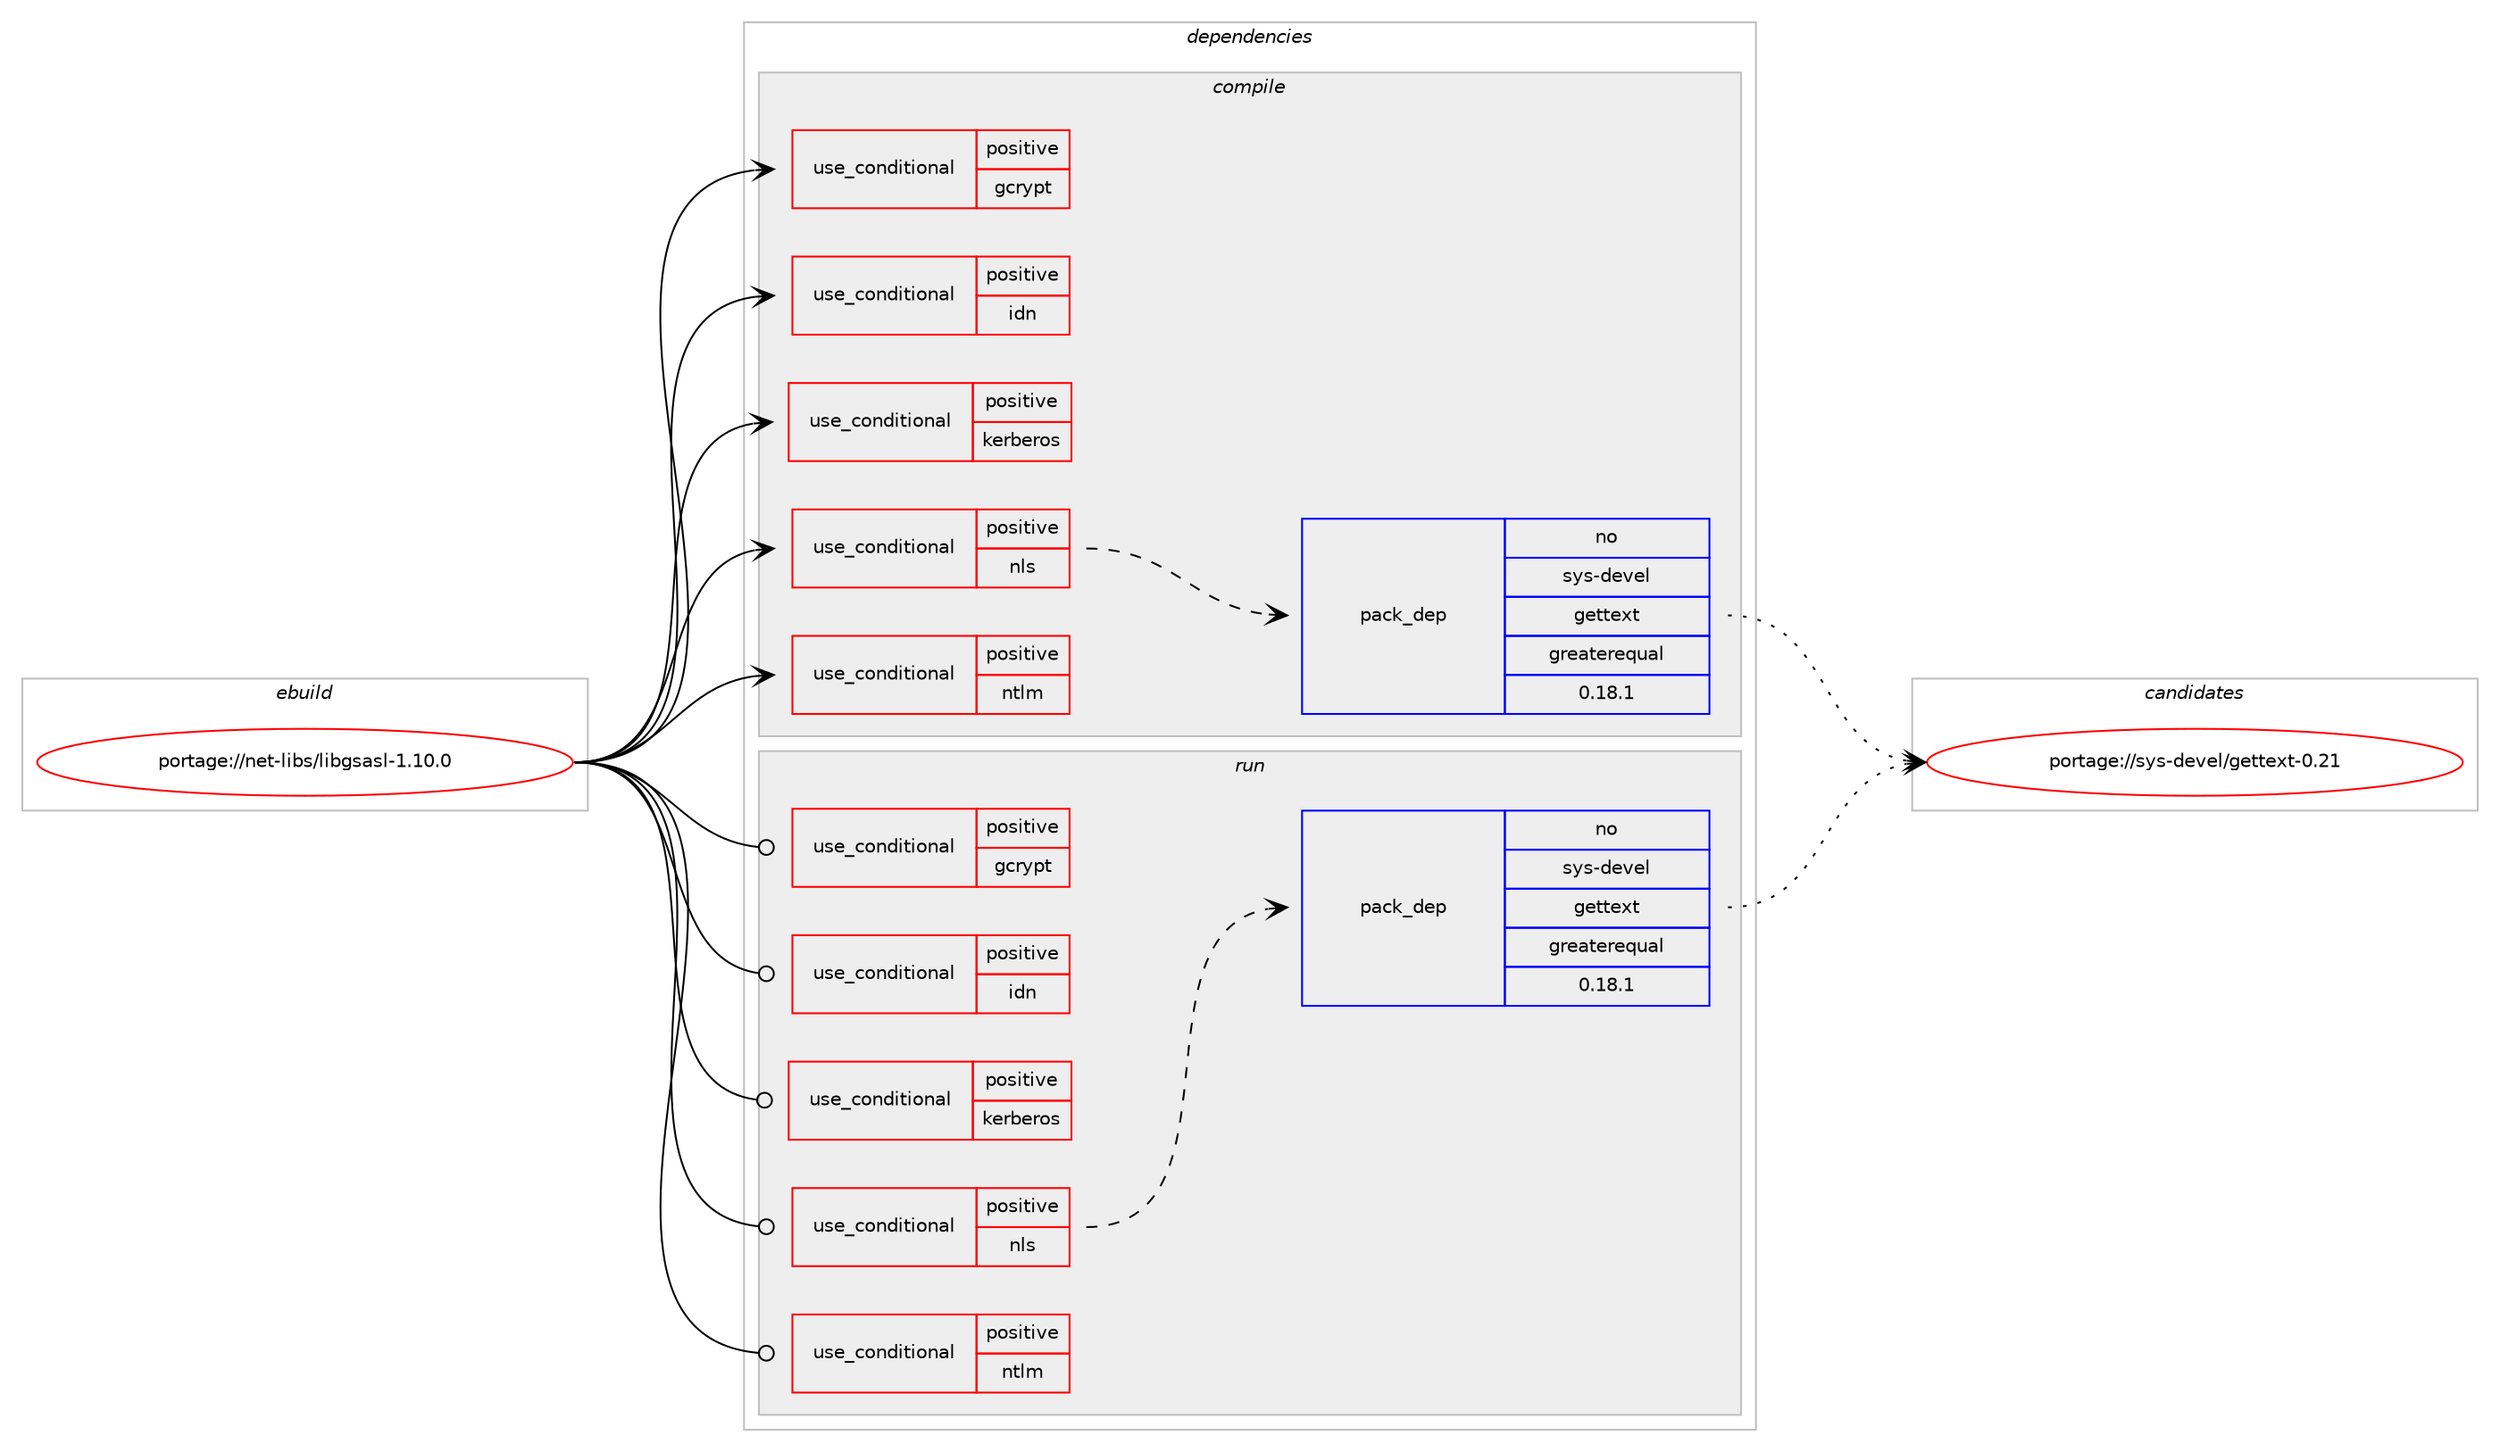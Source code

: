 digraph prolog {

# *************
# Graph options
# *************

newrank=true;
concentrate=true;
compound=true;
graph [rankdir=LR,fontname=Helvetica,fontsize=10,ranksep=1.5];#, ranksep=2.5, nodesep=0.2];
edge  [arrowhead=vee];
node  [fontname=Helvetica,fontsize=10];

# **********
# The ebuild
# **********

subgraph cluster_leftcol {
color=gray;
rank=same;
label=<<i>ebuild</i>>;
id [label="portage://net-libs/libgsasl-1.10.0", color=red, width=4, href="../net-libs/libgsasl-1.10.0.svg"];
}

# ****************
# The dependencies
# ****************

subgraph cluster_midcol {
color=gray;
label=<<i>dependencies</i>>;
subgraph cluster_compile {
fillcolor="#eeeeee";
style=filled;
label=<<i>compile</i>>;
subgraph cond322 {
dependency562 [label=<<TABLE BORDER="0" CELLBORDER="1" CELLSPACING="0" CELLPADDING="4"><TR><TD ROWSPAN="3" CELLPADDING="10">use_conditional</TD></TR><TR><TD>positive</TD></TR><TR><TD>gcrypt</TD></TR></TABLE>>, shape=none, color=red];
# *** BEGIN UNKNOWN DEPENDENCY TYPE (TODO) ***
# dependency562 -> package_dependency(portage://net-libs/libgsasl-1.10.0,install,no,dev-libs,libgcrypt,none,[,,],[slot(0),equal],[])
# *** END UNKNOWN DEPENDENCY TYPE (TODO) ***

}
id:e -> dependency562:w [weight=20,style="solid",arrowhead="vee"];
subgraph cond323 {
dependency563 [label=<<TABLE BORDER="0" CELLBORDER="1" CELLSPACING="0" CELLPADDING="4"><TR><TD ROWSPAN="3" CELLPADDING="10">use_conditional</TD></TR><TR><TD>positive</TD></TR><TR><TD>idn</TD></TR></TABLE>>, shape=none, color=red];
# *** BEGIN UNKNOWN DEPENDENCY TYPE (TODO) ***
# dependency563 -> package_dependency(portage://net-libs/libgsasl-1.10.0,install,no,net-dns,libidn,none,[,,],any_same_slot,[])
# *** END UNKNOWN DEPENDENCY TYPE (TODO) ***

}
id:e -> dependency563:w [weight=20,style="solid",arrowhead="vee"];
subgraph cond324 {
dependency564 [label=<<TABLE BORDER="0" CELLBORDER="1" CELLSPACING="0" CELLPADDING="4"><TR><TD ROWSPAN="3" CELLPADDING="10">use_conditional</TD></TR><TR><TD>positive</TD></TR><TR><TD>kerberos</TD></TR></TABLE>>, shape=none, color=red];
# *** BEGIN UNKNOWN DEPENDENCY TYPE (TODO) ***
# dependency564 -> package_dependency(portage://net-libs/libgsasl-1.10.0,install,no,virtual,krb5,none,[,,],[],[])
# *** END UNKNOWN DEPENDENCY TYPE (TODO) ***

}
id:e -> dependency564:w [weight=20,style="solid",arrowhead="vee"];
subgraph cond325 {
dependency565 [label=<<TABLE BORDER="0" CELLBORDER="1" CELLSPACING="0" CELLPADDING="4"><TR><TD ROWSPAN="3" CELLPADDING="10">use_conditional</TD></TR><TR><TD>positive</TD></TR><TR><TD>nls</TD></TR></TABLE>>, shape=none, color=red];
subgraph pack235 {
dependency566 [label=<<TABLE BORDER="0" CELLBORDER="1" CELLSPACING="0" CELLPADDING="4" WIDTH="220"><TR><TD ROWSPAN="6" CELLPADDING="30">pack_dep</TD></TR><TR><TD WIDTH="110">no</TD></TR><TR><TD>sys-devel</TD></TR><TR><TD>gettext</TD></TR><TR><TD>greaterequal</TD></TR><TR><TD>0.18.1</TD></TR></TABLE>>, shape=none, color=blue];
}
dependency565:e -> dependency566:w [weight=20,style="dashed",arrowhead="vee"];
}
id:e -> dependency565:w [weight=20,style="solid",arrowhead="vee"];
subgraph cond326 {
dependency567 [label=<<TABLE BORDER="0" CELLBORDER="1" CELLSPACING="0" CELLPADDING="4"><TR><TD ROWSPAN="3" CELLPADDING="10">use_conditional</TD></TR><TR><TD>positive</TD></TR><TR><TD>ntlm</TD></TR></TABLE>>, shape=none, color=red];
# *** BEGIN UNKNOWN DEPENDENCY TYPE (TODO) ***
# dependency567 -> package_dependency(portage://net-libs/libgsasl-1.10.0,install,no,net-libs,libntlm,none,[,,],[],[])
# *** END UNKNOWN DEPENDENCY TYPE (TODO) ***

}
id:e -> dependency567:w [weight=20,style="solid",arrowhead="vee"];
}
subgraph cluster_compileandrun {
fillcolor="#eeeeee";
style=filled;
label=<<i>compile and run</i>>;
}
subgraph cluster_run {
fillcolor="#eeeeee";
style=filled;
label=<<i>run</i>>;
subgraph cond327 {
dependency568 [label=<<TABLE BORDER="0" CELLBORDER="1" CELLSPACING="0" CELLPADDING="4"><TR><TD ROWSPAN="3" CELLPADDING="10">use_conditional</TD></TR><TR><TD>positive</TD></TR><TR><TD>gcrypt</TD></TR></TABLE>>, shape=none, color=red];
# *** BEGIN UNKNOWN DEPENDENCY TYPE (TODO) ***
# dependency568 -> package_dependency(portage://net-libs/libgsasl-1.10.0,run,no,dev-libs,libgcrypt,none,[,,],[slot(0),equal],[])
# *** END UNKNOWN DEPENDENCY TYPE (TODO) ***

}
id:e -> dependency568:w [weight=20,style="solid",arrowhead="odot"];
subgraph cond328 {
dependency569 [label=<<TABLE BORDER="0" CELLBORDER="1" CELLSPACING="0" CELLPADDING="4"><TR><TD ROWSPAN="3" CELLPADDING="10">use_conditional</TD></TR><TR><TD>positive</TD></TR><TR><TD>idn</TD></TR></TABLE>>, shape=none, color=red];
# *** BEGIN UNKNOWN DEPENDENCY TYPE (TODO) ***
# dependency569 -> package_dependency(portage://net-libs/libgsasl-1.10.0,run,no,net-dns,libidn,none,[,,],any_same_slot,[])
# *** END UNKNOWN DEPENDENCY TYPE (TODO) ***

}
id:e -> dependency569:w [weight=20,style="solid",arrowhead="odot"];
subgraph cond329 {
dependency570 [label=<<TABLE BORDER="0" CELLBORDER="1" CELLSPACING="0" CELLPADDING="4"><TR><TD ROWSPAN="3" CELLPADDING="10">use_conditional</TD></TR><TR><TD>positive</TD></TR><TR><TD>kerberos</TD></TR></TABLE>>, shape=none, color=red];
# *** BEGIN UNKNOWN DEPENDENCY TYPE (TODO) ***
# dependency570 -> package_dependency(portage://net-libs/libgsasl-1.10.0,run,no,virtual,krb5,none,[,,],[],[])
# *** END UNKNOWN DEPENDENCY TYPE (TODO) ***

}
id:e -> dependency570:w [weight=20,style="solid",arrowhead="odot"];
subgraph cond330 {
dependency571 [label=<<TABLE BORDER="0" CELLBORDER="1" CELLSPACING="0" CELLPADDING="4"><TR><TD ROWSPAN="3" CELLPADDING="10">use_conditional</TD></TR><TR><TD>positive</TD></TR><TR><TD>nls</TD></TR></TABLE>>, shape=none, color=red];
subgraph pack236 {
dependency572 [label=<<TABLE BORDER="0" CELLBORDER="1" CELLSPACING="0" CELLPADDING="4" WIDTH="220"><TR><TD ROWSPAN="6" CELLPADDING="30">pack_dep</TD></TR><TR><TD WIDTH="110">no</TD></TR><TR><TD>sys-devel</TD></TR><TR><TD>gettext</TD></TR><TR><TD>greaterequal</TD></TR><TR><TD>0.18.1</TD></TR></TABLE>>, shape=none, color=blue];
}
dependency571:e -> dependency572:w [weight=20,style="dashed",arrowhead="vee"];
}
id:e -> dependency571:w [weight=20,style="solid",arrowhead="odot"];
subgraph cond331 {
dependency573 [label=<<TABLE BORDER="0" CELLBORDER="1" CELLSPACING="0" CELLPADDING="4"><TR><TD ROWSPAN="3" CELLPADDING="10">use_conditional</TD></TR><TR><TD>positive</TD></TR><TR><TD>ntlm</TD></TR></TABLE>>, shape=none, color=red];
# *** BEGIN UNKNOWN DEPENDENCY TYPE (TODO) ***
# dependency573 -> package_dependency(portage://net-libs/libgsasl-1.10.0,run,no,net-libs,libntlm,none,[,,],[],[])
# *** END UNKNOWN DEPENDENCY TYPE (TODO) ***

}
id:e -> dependency573:w [weight=20,style="solid",arrowhead="odot"];
# *** BEGIN UNKNOWN DEPENDENCY TYPE (TODO) ***
# id -> package_dependency(portage://net-libs/libgsasl-1.10.0,run,weak,net-misc,gsasl,none,[,,],[],[])
# *** END UNKNOWN DEPENDENCY TYPE (TODO) ***

}
}

# **************
# The candidates
# **************

subgraph cluster_choices {
rank=same;
color=gray;
label=<<i>candidates</i>>;

subgraph choice235 {
color=black;
nodesep=1;
choice11512111545100101118101108471031011161161011201164548465049 [label="portage://sys-devel/gettext-0.21", color=red, width=4,href="../sys-devel/gettext-0.21.svg"];
dependency566:e -> choice11512111545100101118101108471031011161161011201164548465049:w [style=dotted,weight="100"];
}
subgraph choice236 {
color=black;
nodesep=1;
choice11512111545100101118101108471031011161161011201164548465049 [label="portage://sys-devel/gettext-0.21", color=red, width=4,href="../sys-devel/gettext-0.21.svg"];
dependency572:e -> choice11512111545100101118101108471031011161161011201164548465049:w [style=dotted,weight="100"];
}
}

}
